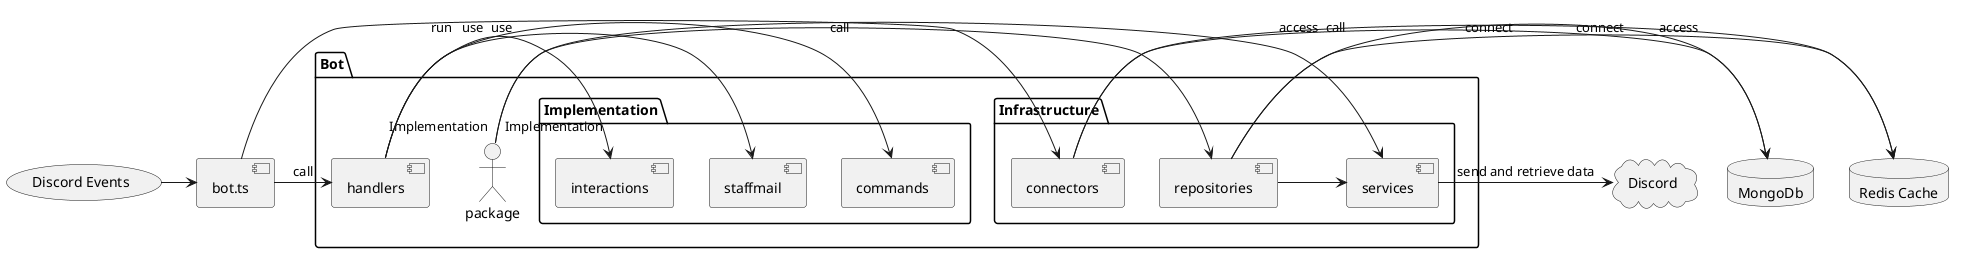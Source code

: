 @startuml
(Discord Events) -> [bot.ts]
package "Bot" {
    package "Infrastructure" {
        [connectors]
        [repositories] -> [services]
        [services]
    }
    package "Implementation" {
        [commands]
        [staffmail]
        [interactions]
    }
    package "Implementation" -> [repositories]: call
    package "Implementation" -> [services]: call
    [bot.ts] -> [handlers]: call
    [handlers] -> [commands]: run
    [handlers] -> [staffmail]: use
    [handlers] -> [interactions]: use
}

database "MongoDb" {
}

database "Redis Cache" {
}

cloud "Discord" {
}

[services] -> "Discord" : send and retrieve data
[connectors] -> "MongoDb" : connect
[connectors] -> "Redis Cache" : connect
[repositories] -> "MongoDb" : access
[repositories] -> "Redis Cache" : access
[bot.ts] -> [connectors]

@enduml